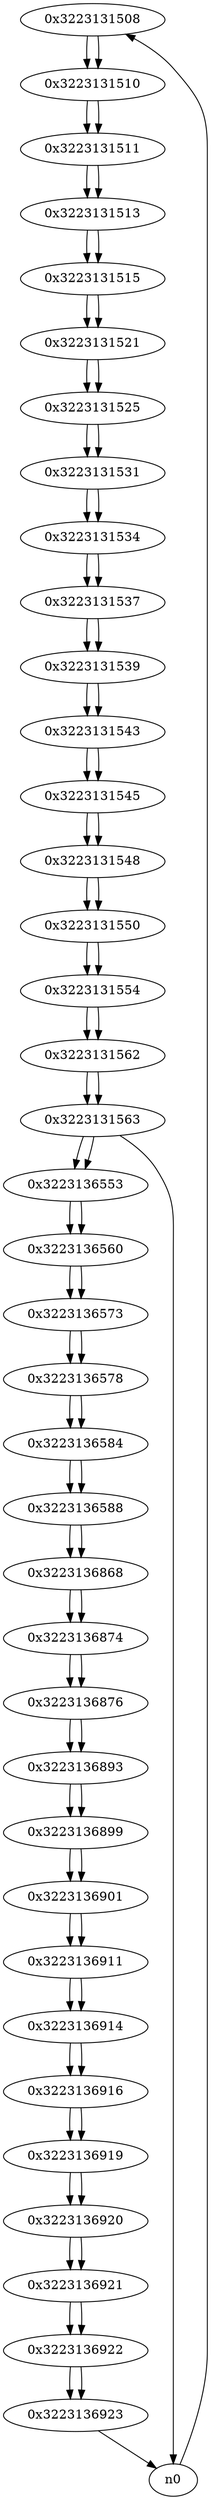 digraph G{
/* nodes */
  n1 [label="0x3223131508"]
  n2 [label="0x3223131510"]
  n3 [label="0x3223131511"]
  n4 [label="0x3223131513"]
  n5 [label="0x3223131515"]
  n6 [label="0x3223131521"]
  n7 [label="0x3223131525"]
  n8 [label="0x3223131531"]
  n9 [label="0x3223131534"]
  n10 [label="0x3223131537"]
  n11 [label="0x3223131539"]
  n12 [label="0x3223131543"]
  n13 [label="0x3223131545"]
  n14 [label="0x3223131548"]
  n15 [label="0x3223131550"]
  n16 [label="0x3223131554"]
  n17 [label="0x3223131562"]
  n18 [label="0x3223131563"]
  n19 [label="0x3223136553"]
  n20 [label="0x3223136560"]
  n21 [label="0x3223136573"]
  n22 [label="0x3223136578"]
  n23 [label="0x3223136584"]
  n24 [label="0x3223136588"]
  n25 [label="0x3223136868"]
  n26 [label="0x3223136874"]
  n27 [label="0x3223136876"]
  n28 [label="0x3223136893"]
  n29 [label="0x3223136899"]
  n30 [label="0x3223136901"]
  n31 [label="0x3223136911"]
  n32 [label="0x3223136914"]
  n33 [label="0x3223136916"]
  n34 [label="0x3223136919"]
  n35 [label="0x3223136920"]
  n36 [label="0x3223136921"]
  n37 [label="0x3223136922"]
  n38 [label="0x3223136923"]
/* edges */
n1 -> n2;
n0 -> n1;
n2 -> n3;
n1 -> n2;
n3 -> n4;
n2 -> n3;
n4 -> n5;
n3 -> n4;
n5 -> n6;
n4 -> n5;
n6 -> n7;
n5 -> n6;
n7 -> n8;
n6 -> n7;
n8 -> n9;
n7 -> n8;
n9 -> n10;
n8 -> n9;
n10 -> n11;
n9 -> n10;
n11 -> n12;
n10 -> n11;
n12 -> n13;
n11 -> n12;
n13 -> n14;
n12 -> n13;
n14 -> n15;
n13 -> n14;
n15 -> n16;
n14 -> n15;
n16 -> n17;
n15 -> n16;
n17 -> n18;
n16 -> n17;
n18 -> n19;
n18 -> n0;
n17 -> n18;
n19 -> n20;
n18 -> n19;
n20 -> n21;
n19 -> n20;
n21 -> n22;
n20 -> n21;
n22 -> n23;
n21 -> n22;
n23 -> n24;
n22 -> n23;
n24 -> n25;
n23 -> n24;
n25 -> n26;
n24 -> n25;
n26 -> n27;
n25 -> n26;
n27 -> n28;
n26 -> n27;
n28 -> n29;
n27 -> n28;
n29 -> n30;
n28 -> n29;
n30 -> n31;
n29 -> n30;
n31 -> n32;
n30 -> n31;
n32 -> n33;
n31 -> n32;
n33 -> n34;
n32 -> n33;
n34 -> n35;
n33 -> n34;
n35 -> n36;
n34 -> n35;
n36 -> n37;
n35 -> n36;
n37 -> n38;
n36 -> n37;
n38 -> n0;
n37 -> n38;
}
